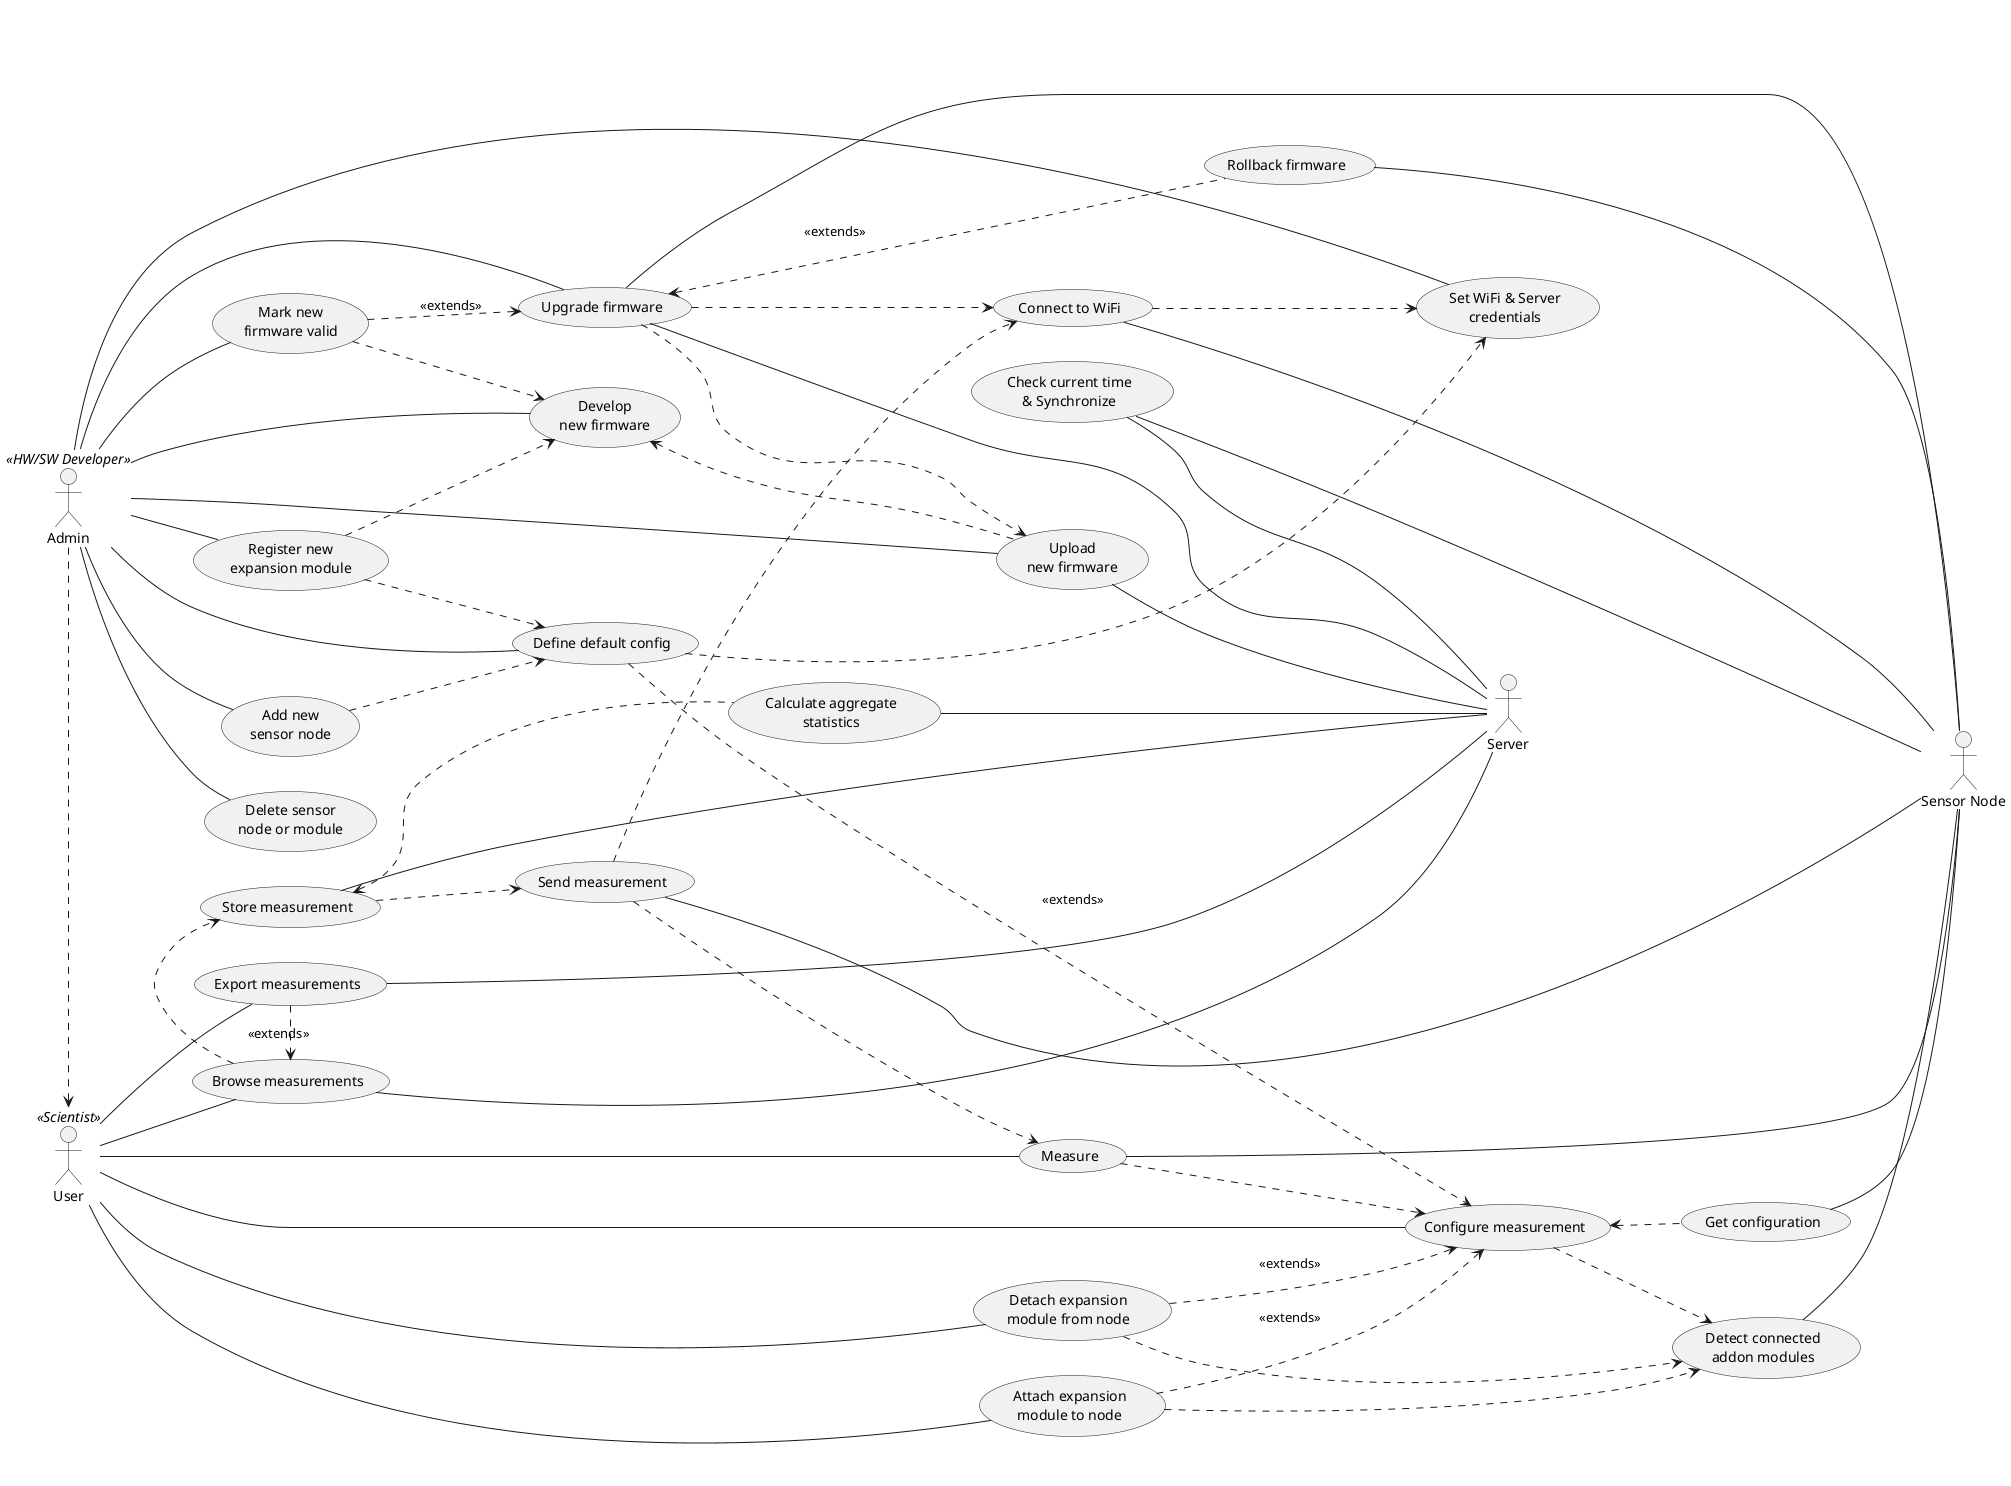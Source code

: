@startuml
left to right direction

actor User as user <<Scientist>> 
actor Admin as admin <<HW/SW Developer>> 
actor "Sensor Node" as snode
actor Server as server

' Rectangle { 
usecase config_measurement as "Configure measurement"  
usecase set_default_config as "Define default config"  
usecase measure as "Measure" 
usecase add_node as "Add new 
                    sensor node"
usecase del_thing as "Delete sensor 
                    node or module"  
usecase add_module as "Register new 
                    expansion module"
usecase fw_dev as "Develop 
                    new firmware"  

usecase fw_rollback as "Rollback firmware"  


usecase attach_node as "Attach expansion 
                    module to node"  
usecase detach_node as "Detach expansion 
                    module from node"  

usecase net_config as "Set WiFi & Server 
                    credentials"
usecase connect_wifi as "Connect to WiFi"


' Funky syntax hilight bug with base plantuml package? using "" instead of  "" seems to fix it. 

'package Grafana {
usecase browse_data as "Browse measurements" 
usecase export_data as "Export measurements"
'}

'package "MQTT & InfluxDB & Telegraf" {
usecase aggregate as "Calculate aggregate
                    statistics" 
usecase store_data as "Store measurement"  
usecase send_data as "Send measurement" 
usecase get_conf as "Get configuration" 

usecase fw_validate as "Mark new 
                    firmware valid"
usecase fw_upload as "Upload 
                    new firmware"  
usecase fw_upgrade as "Upgrade firmware"  
'}

usecase detect_modules as "Detect connected
                        addon modules"

usecase sync as "Check current time 
                        & Synchronize"
' }


admin .> user 

' User actions
user -- config_measurement
user -- measure
user -- attach_node
user -- detach_node 
user -- browse_data
user -- export_data

'Admin actions
admin -- add_module
admin -- add_node
admin -- del_thing
admin -- fw_dev
admin -- fw_upload
admin -- fw_validate
admin -- set_default_config
admin -- net_config
admin -- fw_upgrade


'Node / Module basic functions
detect_modules -- snode
get_conf -- snode 
sync -- snode 
measure -- snode
send_data -- snode
fw_upgrade -- snode
fw_rollback -- snode
connect_wifi -- snode

'Server / db / mqtt basic functions 
aggregate -- server
store_data -- server
fw_upload -- server
fw_upgrade -- server
sync -- server
browse_data -- server
export_data -- server


'Inter-usecase relationships

measure ..> config_measurement
config_measurement ..> detect_modules
send_data ..> measure
set_default_config ..> config_measurement : <<extends>>
set_default_config ..> net_config

send_data ..> connect_wifi
store_data ..> send_data 
attach_node ..> config_measurement : <<extends>>
detach_node ..> config_measurement : <<extends>>

attach_node ..> detect_modules
detach_node ..> detect_modules

add_module ..> fw_dev
add_module ..> set_default_config 
add_node ..> set_default_config 

fw_dev <.. fw_upload 
fw_validate ..> fw_dev
fw_upgrade ..> fw_upload 
fw_upgrade ..> connect_wifi
connect_wifi ..> net_config
fw_upgrade <.. fw_rollback : <<extends>> 
fw_validate ..> fw_upgrade : <<extends>> 

config_measurement <.. get_conf


export_data .> browse_data : <<extends>>
browse_data .> store_data

store_data <.. aggregate
@enduml 